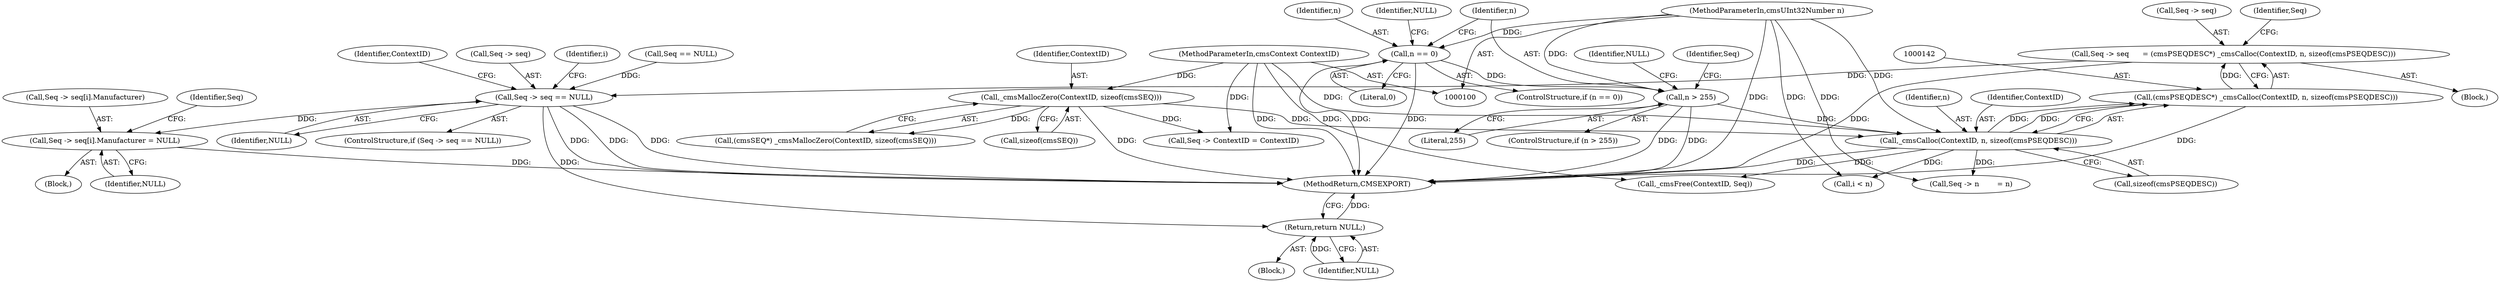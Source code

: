digraph "0_Little-CMS_91c2db7f2559be504211b283bc3a2c631d6f06d9_0@pointer" {
"1000137" [label="(Call,Seq -> seq      = (cmsPSEQDESC*) _cmsCalloc(ContextID, n, sizeof(cmsPSEQDESC)))"];
"1000141" [label="(Call,(cmsPSEQDESC*) _cmsCalloc(ContextID, n, sizeof(cmsPSEQDESC)))"];
"1000143" [label="(Call,_cmsCalloc(ContextID, n, sizeof(cmsPSEQDESC)))"];
"1000101" [label="(MethodParameterIn,cmsContext ContextID)"];
"1000122" [label="(Call,_cmsMallocZero(ContextID, sizeof(cmsSEQ)))"];
"1000113" [label="(Call,n > 255)"];
"1000107" [label="(Call,n == 0)"];
"1000102" [label="(MethodParameterIn,cmsUInt32Number n)"];
"1000154" [label="(Call,Seq -> seq == NULL)"];
"1000163" [label="(Return,return NULL;)"];
"1000175" [label="(Call,Seq -> seq[i].Manufacturer = NULL)"];
"1000108" [label="(Identifier,n)"];
"1000109" [label="(Literal,0)"];
"1000111" [label="(Identifier,NULL)"];
"1000117" [label="(Identifier,NULL)"];
"1000138" [label="(Call,Seq -> seq)"];
"1000102" [label="(MethodParameterIn,cmsUInt32Number n)"];
"1000204" [label="(MethodReturn,CMSEXPORT)"];
"1000145" [label="(Identifier,n)"];
"1000101" [label="(MethodParameterIn,cmsContext ContextID)"];
"1000106" [label="(ControlStructure,if (n == 0))"];
"1000163" [label="(Return,return NULL;)"];
"1000114" [label="(Identifier,n)"];
"1000167" [label="(Identifier,i)"];
"1000120" [label="(Call,(cmsSEQ*) _cmsMallocZero(ContextID, sizeof(cmsSEQ)))"];
"1000115" [label="(Literal,255)"];
"1000144" [label="(Identifier,ContextID)"];
"1000127" [label="(Call,Seq == NULL)"];
"1000119" [label="(Identifier,Seq)"];
"1000174" [label="(Block,)"];
"1000124" [label="(Call,sizeof(cmsSEQ))"];
"1000113" [label="(Call,n > 255)"];
"1000141" [label="(Call,(cmsPSEQDESC*) _cmsCalloc(ContextID, n, sizeof(cmsPSEQDESC)))"];
"1000123" [label="(Identifier,ContextID)"];
"1000137" [label="(Call,Seq -> seq      = (cmsPSEQDESC*) _cmsCalloc(ContextID, n, sizeof(cmsPSEQDESC)))"];
"1000176" [label="(Call,Seq -> seq[i].Manufacturer)"];
"1000150" [label="(Identifier,Seq)"];
"1000112" [label="(ControlStructure,if (n > 255))"];
"1000159" [label="(Block,)"];
"1000175" [label="(Call,Seq -> seq[i].Manufacturer = NULL)"];
"1000161" [label="(Identifier,ContextID)"];
"1000183" [label="(Identifier,NULL)"];
"1000158" [label="(Identifier,NULL)"];
"1000107" [label="(Call,n == 0)"];
"1000148" [label="(Call,Seq -> n        = n)"];
"1000155" [label="(Call,Seq -> seq)"];
"1000122" [label="(Call,_cmsMallocZero(ContextID, sizeof(cmsSEQ)))"];
"1000103" [label="(Block,)"];
"1000154" [label="(Call,Seq -> seq == NULL)"];
"1000143" [label="(Call,_cmsCalloc(ContextID, n, sizeof(cmsPSEQDESC)))"];
"1000160" [label="(Call,_cmsFree(ContextID, Seq))"];
"1000169" [label="(Call,i < n)"];
"1000164" [label="(Identifier,NULL)"];
"1000146" [label="(Call,sizeof(cmsPSEQDESC))"];
"1000132" [label="(Call,Seq -> ContextID = ContextID)"];
"1000153" [label="(ControlStructure,if (Seq -> seq == NULL))"];
"1000188" [label="(Identifier,Seq)"];
"1000137" -> "1000103"  [label="AST: "];
"1000137" -> "1000141"  [label="CFG: "];
"1000138" -> "1000137"  [label="AST: "];
"1000141" -> "1000137"  [label="AST: "];
"1000150" -> "1000137"  [label="CFG: "];
"1000137" -> "1000204"  [label="DDG: "];
"1000141" -> "1000137"  [label="DDG: "];
"1000137" -> "1000154"  [label="DDG: "];
"1000141" -> "1000143"  [label="CFG: "];
"1000142" -> "1000141"  [label="AST: "];
"1000143" -> "1000141"  [label="AST: "];
"1000141" -> "1000204"  [label="DDG: "];
"1000143" -> "1000141"  [label="DDG: "];
"1000143" -> "1000141"  [label="DDG: "];
"1000143" -> "1000146"  [label="CFG: "];
"1000144" -> "1000143"  [label="AST: "];
"1000145" -> "1000143"  [label="AST: "];
"1000146" -> "1000143"  [label="AST: "];
"1000143" -> "1000204"  [label="DDG: "];
"1000101" -> "1000143"  [label="DDG: "];
"1000122" -> "1000143"  [label="DDG: "];
"1000113" -> "1000143"  [label="DDG: "];
"1000102" -> "1000143"  [label="DDG: "];
"1000143" -> "1000148"  [label="DDG: "];
"1000143" -> "1000160"  [label="DDG: "];
"1000143" -> "1000169"  [label="DDG: "];
"1000101" -> "1000100"  [label="AST: "];
"1000101" -> "1000204"  [label="DDG: "];
"1000101" -> "1000122"  [label="DDG: "];
"1000101" -> "1000132"  [label="DDG: "];
"1000101" -> "1000160"  [label="DDG: "];
"1000122" -> "1000120"  [label="AST: "];
"1000122" -> "1000124"  [label="CFG: "];
"1000123" -> "1000122"  [label="AST: "];
"1000124" -> "1000122"  [label="AST: "];
"1000120" -> "1000122"  [label="CFG: "];
"1000122" -> "1000204"  [label="DDG: "];
"1000122" -> "1000120"  [label="DDG: "];
"1000122" -> "1000132"  [label="DDG: "];
"1000113" -> "1000112"  [label="AST: "];
"1000113" -> "1000115"  [label="CFG: "];
"1000114" -> "1000113"  [label="AST: "];
"1000115" -> "1000113"  [label="AST: "];
"1000117" -> "1000113"  [label="CFG: "];
"1000119" -> "1000113"  [label="CFG: "];
"1000113" -> "1000204"  [label="DDG: "];
"1000113" -> "1000204"  [label="DDG: "];
"1000107" -> "1000113"  [label="DDG: "];
"1000102" -> "1000113"  [label="DDG: "];
"1000107" -> "1000106"  [label="AST: "];
"1000107" -> "1000109"  [label="CFG: "];
"1000108" -> "1000107"  [label="AST: "];
"1000109" -> "1000107"  [label="AST: "];
"1000111" -> "1000107"  [label="CFG: "];
"1000114" -> "1000107"  [label="CFG: "];
"1000107" -> "1000204"  [label="DDG: "];
"1000107" -> "1000204"  [label="DDG: "];
"1000102" -> "1000107"  [label="DDG: "];
"1000102" -> "1000100"  [label="AST: "];
"1000102" -> "1000204"  [label="DDG: "];
"1000102" -> "1000148"  [label="DDG: "];
"1000102" -> "1000169"  [label="DDG: "];
"1000154" -> "1000153"  [label="AST: "];
"1000154" -> "1000158"  [label="CFG: "];
"1000155" -> "1000154"  [label="AST: "];
"1000158" -> "1000154"  [label="AST: "];
"1000161" -> "1000154"  [label="CFG: "];
"1000167" -> "1000154"  [label="CFG: "];
"1000154" -> "1000204"  [label="DDG: "];
"1000154" -> "1000204"  [label="DDG: "];
"1000154" -> "1000204"  [label="DDG: "];
"1000127" -> "1000154"  [label="DDG: "];
"1000154" -> "1000163"  [label="DDG: "];
"1000154" -> "1000175"  [label="DDG: "];
"1000163" -> "1000159"  [label="AST: "];
"1000163" -> "1000164"  [label="CFG: "];
"1000164" -> "1000163"  [label="AST: "];
"1000204" -> "1000163"  [label="CFG: "];
"1000163" -> "1000204"  [label="DDG: "];
"1000164" -> "1000163"  [label="DDG: "];
"1000175" -> "1000174"  [label="AST: "];
"1000175" -> "1000183"  [label="CFG: "];
"1000176" -> "1000175"  [label="AST: "];
"1000183" -> "1000175"  [label="AST: "];
"1000188" -> "1000175"  [label="CFG: "];
"1000175" -> "1000204"  [label="DDG: "];
}
